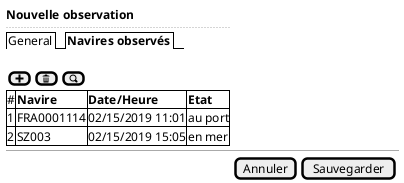 @startsalt
{
  <b>Nouvelle observation
  ..
  {/ General | <b>Navires observés }
  .
  {[<&plus>]  | [<&trash>] | [<&magnifying-glass>]}

  {#
  # | <b>Navire         | <b>Date/Heure        | <b>Etat
  1 | FRA0001114     | 02/15/2019 11:01  | au port
  2 | SZ003          | 02/15/2019 15:05  | en mer
  }

  -- | --

  .                          | {[Annuler] | [Sauvegarder]}
}
@endsalt
